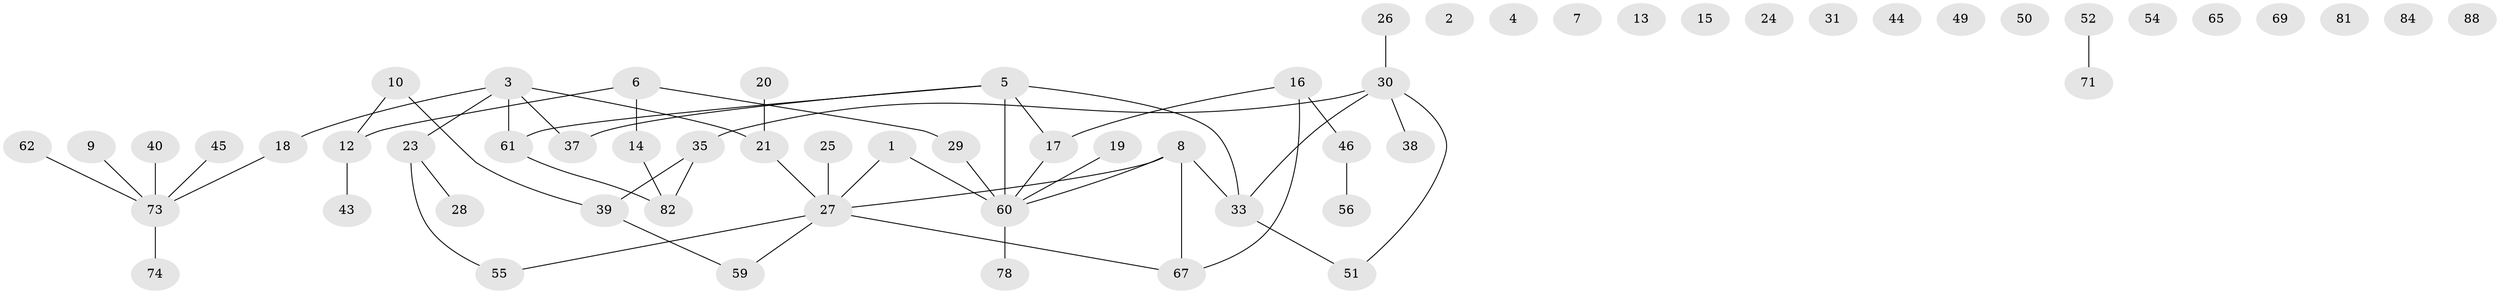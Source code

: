 // original degree distribution, {2: 0.23333333333333334, 0: 0.16666666666666666, 4: 0.16666666666666666, 3: 0.12222222222222222, 1: 0.28888888888888886, 5: 0.011111111111111112, 6: 0.011111111111111112}
// Generated by graph-tools (version 1.1) at 2025/41/03/06/25 10:41:22]
// undirected, 61 vertices, 56 edges
graph export_dot {
graph [start="1"]
  node [color=gray90,style=filled];
  1;
  2;
  3 [super="+75"];
  4;
  5 [super="+32"];
  6;
  7;
  8 [super="+11"];
  9;
  10;
  12 [super="+42"];
  13;
  14 [super="+76"];
  15;
  16 [super="+47"];
  17 [super="+83"];
  18;
  19 [super="+22"];
  20;
  21 [super="+57"];
  23 [super="+80"];
  24;
  25;
  26 [super="+70"];
  27 [super="+41"];
  28 [super="+72"];
  29 [super="+58"];
  30 [super="+34"];
  31;
  33 [super="+64"];
  35 [super="+36"];
  37 [super="+53"];
  38;
  39 [super="+86"];
  40 [super="+85"];
  43;
  44 [super="+48"];
  45;
  46;
  49;
  50;
  51;
  52 [super="+66"];
  54;
  55 [super="+68"];
  56;
  59 [super="+90"];
  60 [super="+63"];
  61 [super="+77"];
  62;
  65;
  67;
  69;
  71;
  73 [super="+87"];
  74;
  78 [super="+79"];
  81;
  82 [super="+89"];
  84;
  88;
  1 -- 27;
  1 -- 60;
  3 -- 18;
  3 -- 21;
  3 -- 23;
  3 -- 61;
  3 -- 37;
  5 -- 61;
  5 -- 60;
  5 -- 17;
  5 -- 33;
  5 -- 37;
  6 -- 14;
  6 -- 29;
  6 -- 12;
  8 -- 60;
  8 -- 33;
  8 -- 67;
  8 -- 27;
  9 -- 73;
  10 -- 39;
  10 -- 12;
  12 -- 43;
  14 -- 82;
  16 -- 67;
  16 -- 46;
  16 -- 17;
  17 -- 60;
  18 -- 73;
  19 -- 60;
  20 -- 21;
  21 -- 27;
  23 -- 28;
  23 -- 55;
  25 -- 27;
  26 -- 30;
  27 -- 67;
  27 -- 55;
  27 -- 59;
  29 -- 60 [weight=2];
  30 -- 33;
  30 -- 38;
  30 -- 51;
  30 -- 35;
  33 -- 51;
  35 -- 39;
  35 -- 82;
  39 -- 59;
  40 -- 73;
  45 -- 73;
  46 -- 56;
  52 -- 71;
  60 -- 78;
  61 -- 82;
  62 -- 73;
  73 -- 74;
}
